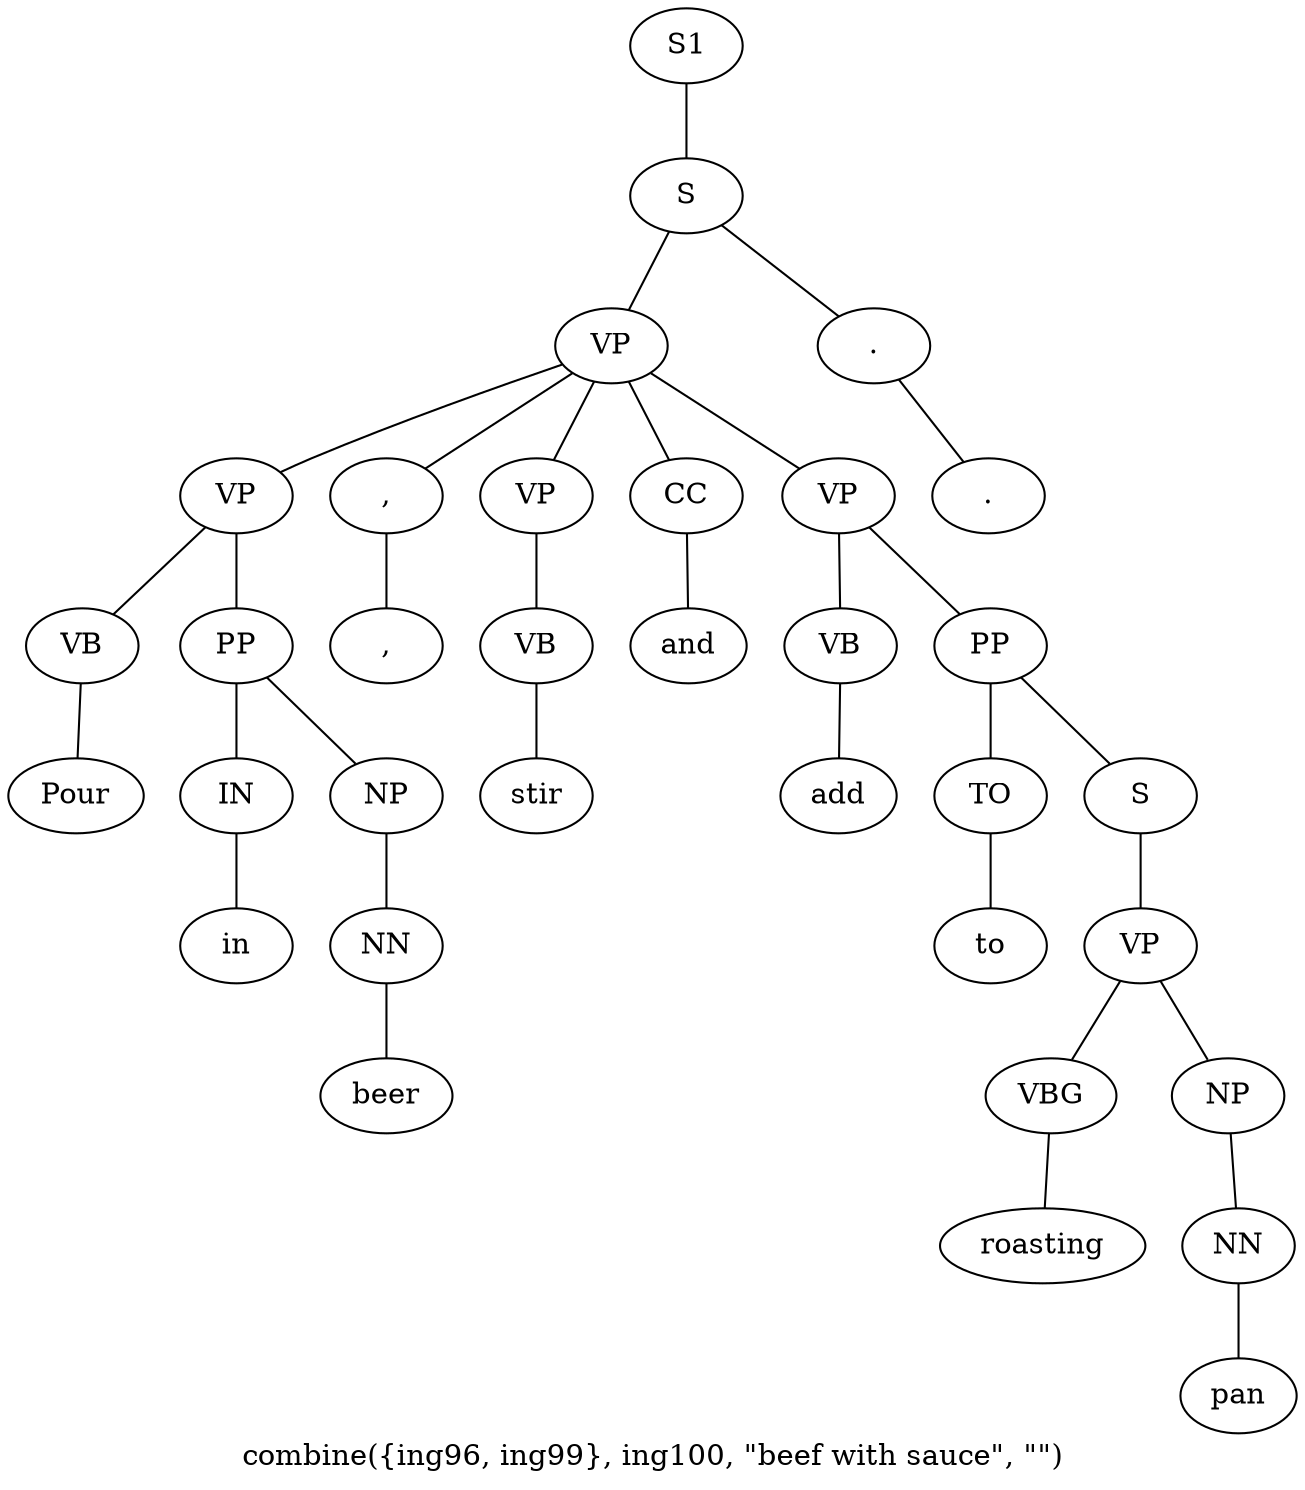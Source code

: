 graph SyntaxGraph {
	label = "combine({ing96, ing99}, ing100, \"beef with sauce\", \"\")";
	Node0 [label="S1"];
	Node1 [label="S"];
	Node2 [label="VP"];
	Node3 [label="VP"];
	Node4 [label="VB"];
	Node5 [label="Pour"];
	Node6 [label="PP"];
	Node7 [label="IN"];
	Node8 [label="in"];
	Node9 [label="NP"];
	Node10 [label="NN"];
	Node11 [label="beer"];
	Node12 [label=","];
	Node13 [label=","];
	Node14 [label="VP"];
	Node15 [label="VB"];
	Node16 [label="stir"];
	Node17 [label="CC"];
	Node18 [label="and"];
	Node19 [label="VP"];
	Node20 [label="VB"];
	Node21 [label="add"];
	Node22 [label="PP"];
	Node23 [label="TO"];
	Node24 [label="to"];
	Node25 [label="S"];
	Node26 [label="VP"];
	Node27 [label="VBG"];
	Node28 [label="roasting"];
	Node29 [label="NP"];
	Node30 [label="NN"];
	Node31 [label="pan"];
	Node32 [label="."];
	Node33 [label="."];

	Node0 -- Node1;
	Node1 -- Node2;
	Node1 -- Node32;
	Node2 -- Node3;
	Node2 -- Node12;
	Node2 -- Node14;
	Node2 -- Node17;
	Node2 -- Node19;
	Node3 -- Node4;
	Node3 -- Node6;
	Node4 -- Node5;
	Node6 -- Node7;
	Node6 -- Node9;
	Node7 -- Node8;
	Node9 -- Node10;
	Node10 -- Node11;
	Node12 -- Node13;
	Node14 -- Node15;
	Node15 -- Node16;
	Node17 -- Node18;
	Node19 -- Node20;
	Node19 -- Node22;
	Node20 -- Node21;
	Node22 -- Node23;
	Node22 -- Node25;
	Node23 -- Node24;
	Node25 -- Node26;
	Node26 -- Node27;
	Node26 -- Node29;
	Node27 -- Node28;
	Node29 -- Node30;
	Node30 -- Node31;
	Node32 -- Node33;
}